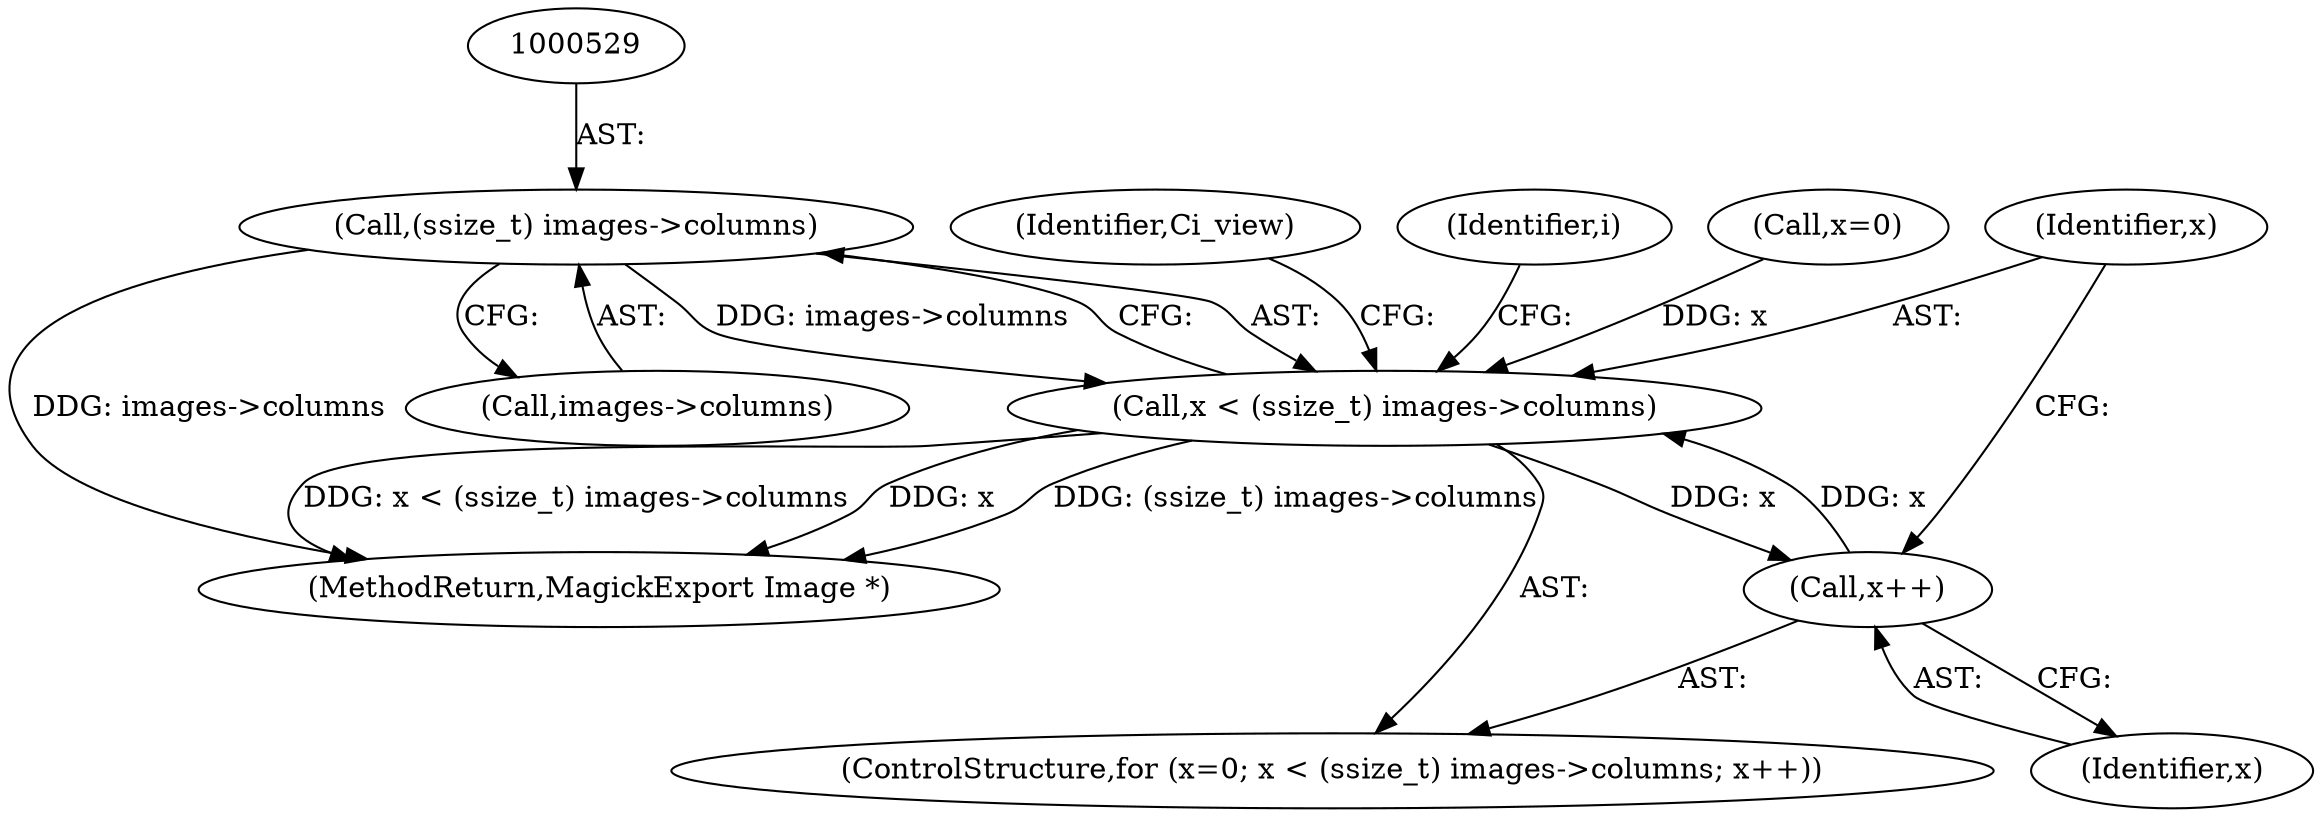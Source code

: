 digraph "0_ImageMagick6_61135001a625364e29bdce83832f043eebde7b5a@pointer" {
"1000528" [label="(Call,(ssize_t) images->columns)"];
"1000526" [label="(Call,x < (ssize_t) images->columns)"];
"1000533" [label="(Call,x++)"];
"1000530" [label="(Call,images->columns)"];
"1000539" [label="(Identifier,i)"];
"1000526" [label="(Call,x < (ssize_t) images->columns)"];
"1000916" [label="(MethodReturn,MagickExport Image *)"];
"1000534" [label="(Identifier,x)"];
"1000528" [label="(Call,(ssize_t) images->columns)"];
"1000523" [label="(Call,x=0)"];
"1000839" [label="(Identifier,Ci_view)"];
"1000522" [label="(ControlStructure,for (x=0; x < (ssize_t) images->columns; x++))"];
"1000527" [label="(Identifier,x)"];
"1000533" [label="(Call,x++)"];
"1000528" -> "1000526"  [label="AST: "];
"1000528" -> "1000530"  [label="CFG: "];
"1000529" -> "1000528"  [label="AST: "];
"1000530" -> "1000528"  [label="AST: "];
"1000526" -> "1000528"  [label="CFG: "];
"1000528" -> "1000916"  [label="DDG: images->columns"];
"1000528" -> "1000526"  [label="DDG: images->columns"];
"1000526" -> "1000522"  [label="AST: "];
"1000527" -> "1000526"  [label="AST: "];
"1000539" -> "1000526"  [label="CFG: "];
"1000839" -> "1000526"  [label="CFG: "];
"1000526" -> "1000916"  [label="DDG: (ssize_t) images->columns"];
"1000526" -> "1000916"  [label="DDG: x < (ssize_t) images->columns"];
"1000526" -> "1000916"  [label="DDG: x"];
"1000523" -> "1000526"  [label="DDG: x"];
"1000533" -> "1000526"  [label="DDG: x"];
"1000526" -> "1000533"  [label="DDG: x"];
"1000533" -> "1000522"  [label="AST: "];
"1000533" -> "1000534"  [label="CFG: "];
"1000534" -> "1000533"  [label="AST: "];
"1000527" -> "1000533"  [label="CFG: "];
}
